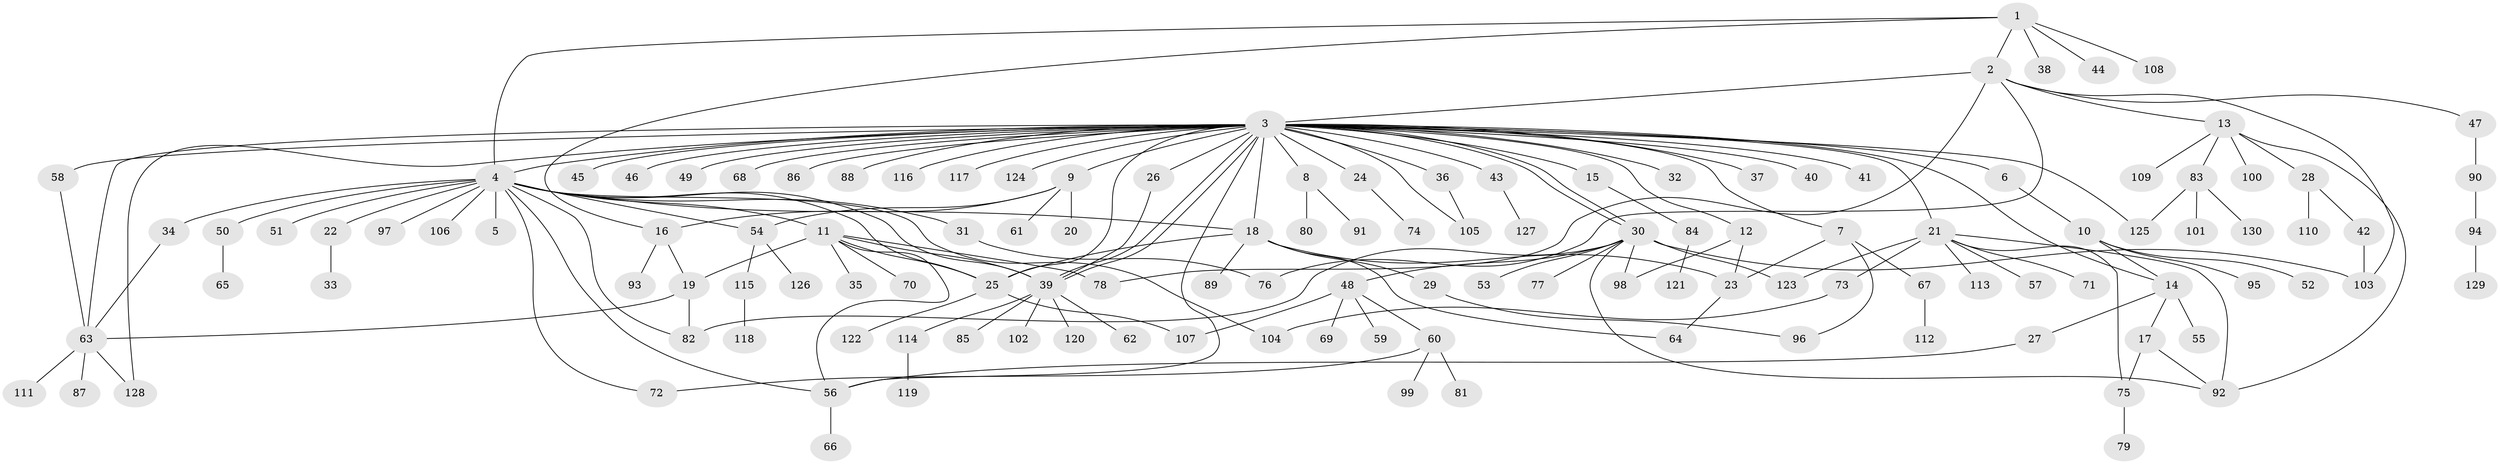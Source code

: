 // Generated by graph-tools (version 1.1) at 2025/26/03/09/25 03:26:01]
// undirected, 130 vertices, 171 edges
graph export_dot {
graph [start="1"]
  node [color=gray90,style=filled];
  1;
  2;
  3;
  4;
  5;
  6;
  7;
  8;
  9;
  10;
  11;
  12;
  13;
  14;
  15;
  16;
  17;
  18;
  19;
  20;
  21;
  22;
  23;
  24;
  25;
  26;
  27;
  28;
  29;
  30;
  31;
  32;
  33;
  34;
  35;
  36;
  37;
  38;
  39;
  40;
  41;
  42;
  43;
  44;
  45;
  46;
  47;
  48;
  49;
  50;
  51;
  52;
  53;
  54;
  55;
  56;
  57;
  58;
  59;
  60;
  61;
  62;
  63;
  64;
  65;
  66;
  67;
  68;
  69;
  70;
  71;
  72;
  73;
  74;
  75;
  76;
  77;
  78;
  79;
  80;
  81;
  82;
  83;
  84;
  85;
  86;
  87;
  88;
  89;
  90;
  91;
  92;
  93;
  94;
  95;
  96;
  97;
  98;
  99;
  100;
  101;
  102;
  103;
  104;
  105;
  106;
  107;
  108;
  109;
  110;
  111;
  112;
  113;
  114;
  115;
  116;
  117;
  118;
  119;
  120;
  121;
  122;
  123;
  124;
  125;
  126;
  127;
  128;
  129;
  130;
  1 -- 2;
  1 -- 4;
  1 -- 16;
  1 -- 38;
  1 -- 44;
  1 -- 108;
  2 -- 3;
  2 -- 13;
  2 -- 47;
  2 -- 76;
  2 -- 78;
  2 -- 103;
  3 -- 4;
  3 -- 6;
  3 -- 7;
  3 -- 8;
  3 -- 9;
  3 -- 12;
  3 -- 14;
  3 -- 15;
  3 -- 18;
  3 -- 21;
  3 -- 24;
  3 -- 25;
  3 -- 26;
  3 -- 30;
  3 -- 30;
  3 -- 32;
  3 -- 36;
  3 -- 37;
  3 -- 39;
  3 -- 39;
  3 -- 40;
  3 -- 41;
  3 -- 43;
  3 -- 45;
  3 -- 46;
  3 -- 49;
  3 -- 56;
  3 -- 58;
  3 -- 63;
  3 -- 68;
  3 -- 86;
  3 -- 88;
  3 -- 105;
  3 -- 116;
  3 -- 117;
  3 -- 124;
  3 -- 125;
  3 -- 128;
  4 -- 5;
  4 -- 11;
  4 -- 18;
  4 -- 22;
  4 -- 25;
  4 -- 31;
  4 -- 34;
  4 -- 39;
  4 -- 50;
  4 -- 51;
  4 -- 54;
  4 -- 56;
  4 -- 72;
  4 -- 82;
  4 -- 97;
  4 -- 104;
  4 -- 106;
  6 -- 10;
  7 -- 23;
  7 -- 67;
  7 -- 96;
  8 -- 80;
  8 -- 91;
  9 -- 16;
  9 -- 20;
  9 -- 54;
  9 -- 61;
  10 -- 14;
  10 -- 52;
  10 -- 95;
  11 -- 19;
  11 -- 25;
  11 -- 35;
  11 -- 39;
  11 -- 56;
  11 -- 70;
  11 -- 78;
  12 -- 23;
  12 -- 98;
  13 -- 28;
  13 -- 83;
  13 -- 92;
  13 -- 100;
  13 -- 109;
  14 -- 17;
  14 -- 27;
  14 -- 55;
  15 -- 84;
  16 -- 19;
  16 -- 93;
  17 -- 75;
  17 -- 92;
  18 -- 23;
  18 -- 25;
  18 -- 29;
  18 -- 64;
  18 -- 89;
  19 -- 63;
  19 -- 82;
  21 -- 57;
  21 -- 71;
  21 -- 73;
  21 -- 75;
  21 -- 92;
  21 -- 113;
  21 -- 123;
  22 -- 33;
  23 -- 64;
  24 -- 74;
  25 -- 107;
  25 -- 122;
  26 -- 39;
  27 -- 56;
  28 -- 42;
  28 -- 110;
  29 -- 96;
  30 -- 48;
  30 -- 53;
  30 -- 77;
  30 -- 82;
  30 -- 92;
  30 -- 98;
  30 -- 103;
  30 -- 123;
  31 -- 76;
  34 -- 63;
  36 -- 105;
  39 -- 62;
  39 -- 85;
  39 -- 102;
  39 -- 114;
  39 -- 120;
  42 -- 103;
  43 -- 127;
  47 -- 90;
  48 -- 59;
  48 -- 60;
  48 -- 69;
  48 -- 107;
  50 -- 65;
  54 -- 115;
  54 -- 126;
  56 -- 66;
  58 -- 63;
  60 -- 72;
  60 -- 81;
  60 -- 99;
  63 -- 87;
  63 -- 111;
  63 -- 128;
  67 -- 112;
  73 -- 104;
  75 -- 79;
  83 -- 101;
  83 -- 125;
  83 -- 130;
  84 -- 121;
  90 -- 94;
  94 -- 129;
  114 -- 119;
  115 -- 118;
}
